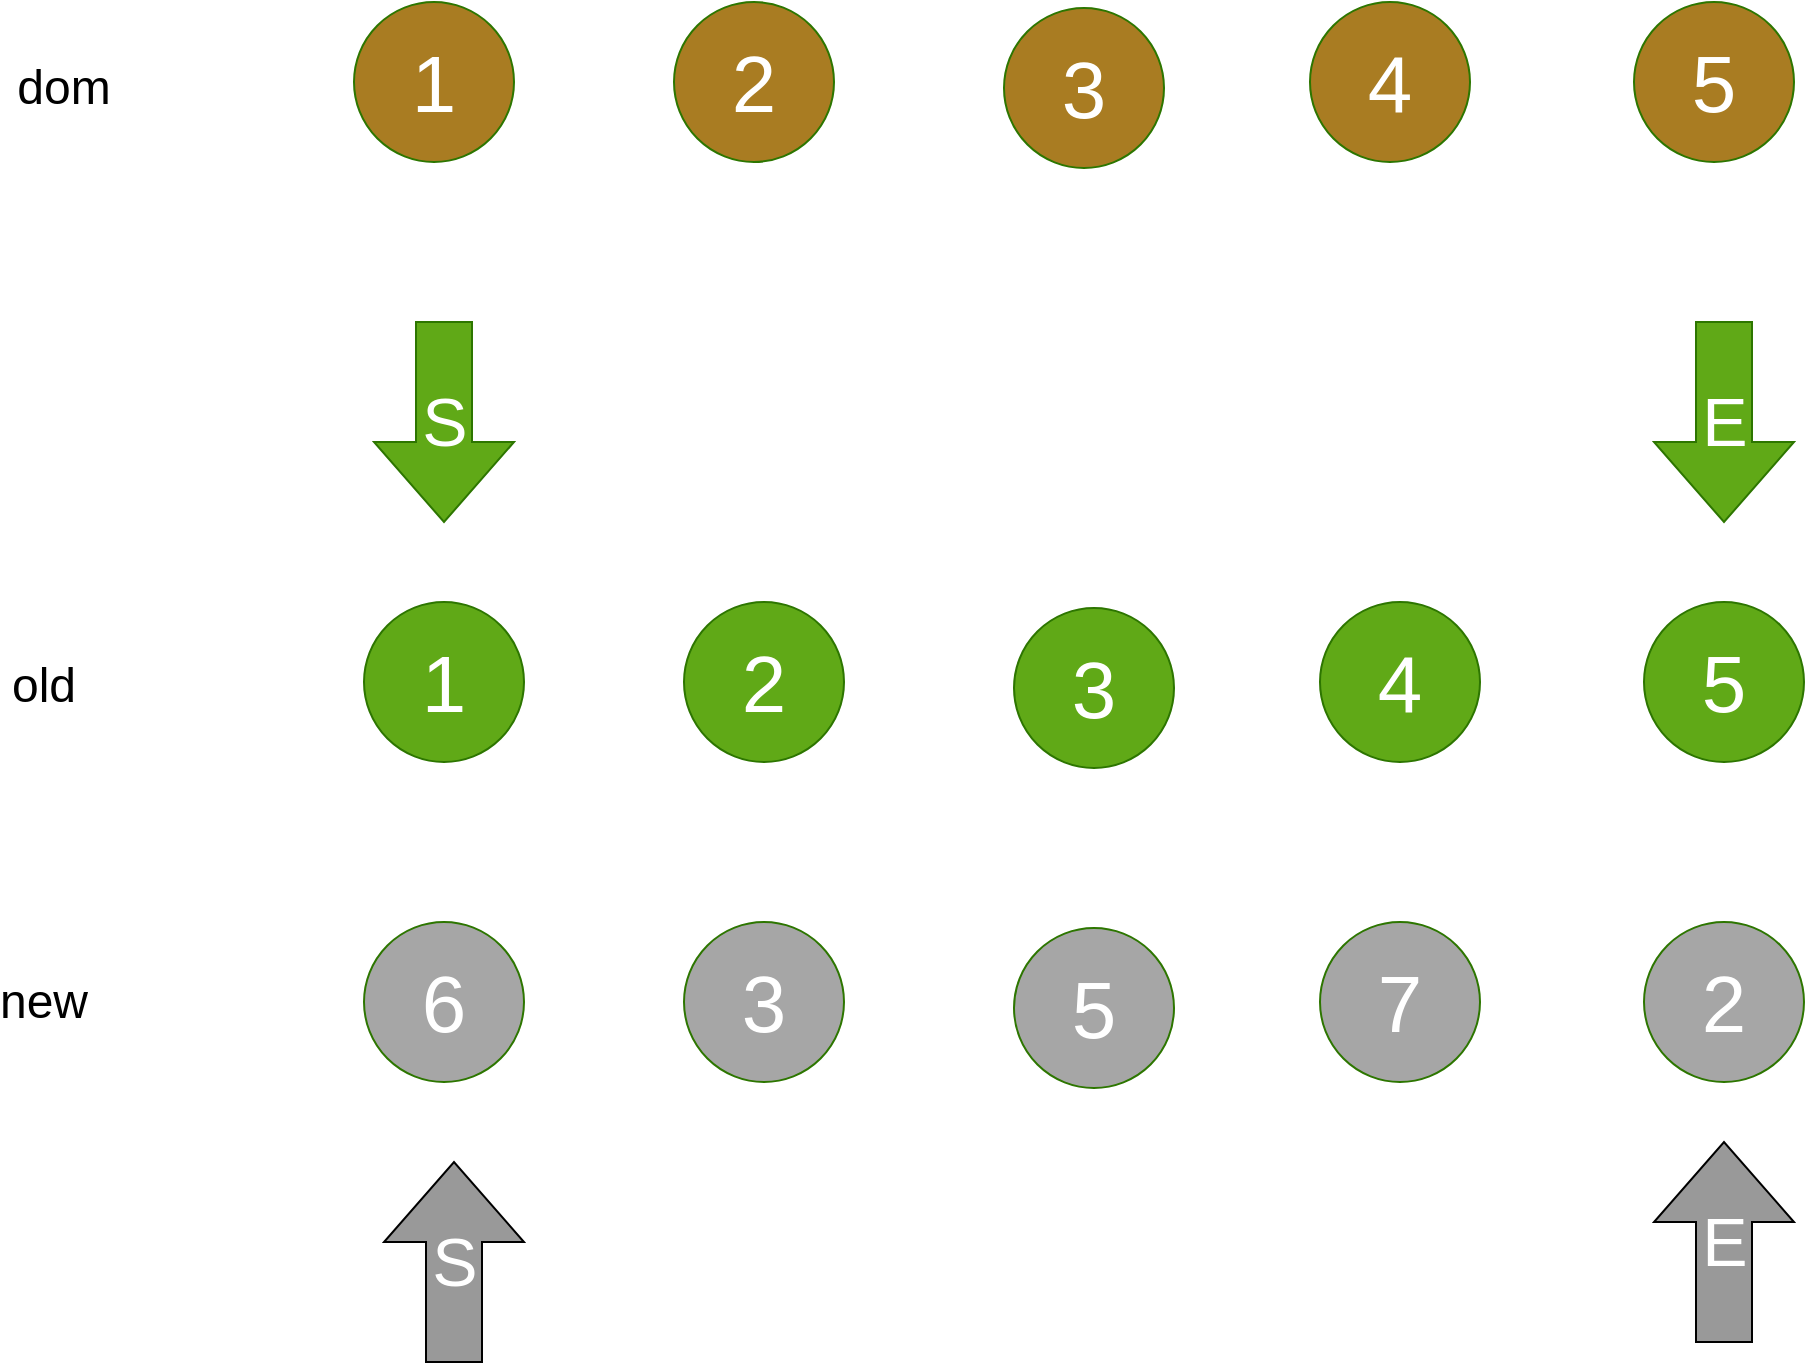 <mxfile version="14.2.4" type="embed" pages="2">
    <diagram id="W14g2gFY5f37G5V5l5MT" name="第 1 页">
        <mxGraphModel dx="471" dy="535" grid="1" gridSize="14" guides="1" tooltips="1" connect="1" arrows="1" fold="1" page="1" pageScale="1" pageWidth="1200" pageHeight="1600" background="#ffffff" math="0" shadow="0">
            <root>
                <mxCell id="0"/>
                <mxCell id="1" parent="0"/>
                <mxCell id="7" value="1" style="ellipse;whiteSpace=wrap;html=1;aspect=fixed;fillColor=#60A917;strokeColor=#2D7600;fontColor=#ffffff;shadow=0;flipV=1;fontSize=40;" parent="1" vertex="1">
                    <mxGeometry x="280" y="440" width="80" height="80" as="geometry"/>
                </mxCell>
                <mxCell id="8" value="&lt;span style=&quot;font-family: &amp;#34;helvetica&amp;#34; ; font-size: 40px&quot;&gt;5&lt;/span&gt;" style="ellipse;whiteSpace=wrap;html=1;aspect=fixed;fillColor=#60A917;strokeColor=#2D7600;fontColor=#ffffff;shadow=0;flipV=1;" parent="1" vertex="1">
                    <mxGeometry x="920" y="440" width="80" height="80" as="geometry"/>
                </mxCell>
                <mxCell id="9" value="&lt;span style=&quot;font-family: &amp;#34;helvetica&amp;#34; ; font-size: 40px&quot;&gt;4&lt;/span&gt;" style="ellipse;whiteSpace=wrap;html=1;aspect=fixed;fillColor=#60A917;strokeColor=#2D7600;fontColor=#ffffff;shadow=0;flipV=1;" parent="1" vertex="1">
                    <mxGeometry x="758" y="440" width="80" height="80" as="geometry"/>
                </mxCell>
                <mxCell id="10" value="&lt;span style=&quot;font-family: &amp;#34;helvetica&amp;#34; ; font-size: 40px&quot;&gt;3&lt;/span&gt;" style="ellipse;whiteSpace=wrap;html=1;aspect=fixed;fillColor=#60A917;strokeColor=#2D7600;fontColor=#ffffff;shadow=0;flipV=1;" parent="1" vertex="1">
                    <mxGeometry x="605" y="443" width="80" height="80" as="geometry"/>
                </mxCell>
                <mxCell id="11" value="&lt;span style=&quot;color: rgb(255 , 255 , 255) ; font-family: &amp;#34;helvetica&amp;#34; ; font-size: 40px ; font-style: normal ; font-weight: 400 ; letter-spacing: normal ; text-align: center ; text-indent: 0px ; text-transform: none ; word-spacing: 0px ; display: inline ; float: none&quot;&gt;2&lt;/span&gt;" style="ellipse;whiteSpace=wrap;html=1;aspect=fixed;fillColor=#60A917;strokeColor=#2D7600;fontColor=#ffffff;shadow=0;flipV=1;" parent="1" vertex="1">
                    <mxGeometry x="440" y="440" width="80" height="80" as="geometry"/>
                </mxCell>
                <mxCell id="12" value="&lt;span style=&quot;font-family: &amp;#34;helvetica&amp;#34; ; font-size: 40px&quot;&gt;6&lt;/span&gt;" style="ellipse;whiteSpace=wrap;html=1;aspect=fixed;strokeColor=#2D7600;fontColor=#ffffff;shadow=0;flipV=1;fillColor=#A6A6A6;" parent="1" vertex="1">
                    <mxGeometry x="280" y="600" width="80" height="80" as="geometry"/>
                </mxCell>
                <mxCell id="13" value="&lt;span style=&quot;font-family: &amp;#34;helvetica&amp;#34; ; font-size: 40px&quot;&gt;2&lt;/span&gt;" style="ellipse;whiteSpace=wrap;html=1;aspect=fixed;strokeColor=#2D7600;fontColor=#ffffff;shadow=0;flipV=1;fillColor=#A6A6A6;" parent="1" vertex="1">
                    <mxGeometry x="920" y="600" width="80" height="80" as="geometry"/>
                </mxCell>
                <mxCell id="14" value="&lt;span style=&quot;font-family: &amp;#34;helvetica&amp;#34; ; font-size: 40px&quot;&gt;7&lt;/span&gt;" style="ellipse;whiteSpace=wrap;html=1;aspect=fixed;strokeColor=#2D7600;fontColor=#ffffff;shadow=0;flipV=1;fillColor=#A6A6A6;" parent="1" vertex="1">
                    <mxGeometry x="758" y="600" width="80" height="80" as="geometry"/>
                </mxCell>
                <mxCell id="15" value="&lt;span style=&quot;font-family: &amp;#34;helvetica&amp;#34; ; font-size: 40px&quot;&gt;5&lt;/span&gt;" style="ellipse;whiteSpace=wrap;html=1;aspect=fixed;strokeColor=#2D7600;fontColor=#ffffff;shadow=0;flipV=1;fillColor=#A6A6A6;" parent="1" vertex="1">
                    <mxGeometry x="605" y="603" width="80" height="80" as="geometry"/>
                </mxCell>
                <mxCell id="16" value="&lt;span style=&quot;font-family: &amp;#34;helvetica&amp;#34; ; font-size: 40px&quot;&gt;3&lt;/span&gt;" style="ellipse;whiteSpace=wrap;html=1;aspect=fixed;strokeColor=#2D7600;fontColor=#ffffff;shadow=0;flipV=1;fillColor=#A6A6A6;" parent="1" vertex="1">
                    <mxGeometry x="440" y="600" width="80" height="80" as="geometry"/>
                </mxCell>
                <mxCell id="18" value="old" style="text;html=1;strokeColor=none;fillColor=none;align=center;verticalAlign=middle;whiteSpace=wrap;rounded=0;shadow=0;fontColor=#000000;fontSize=24;" parent="1" vertex="1">
                    <mxGeometry x="100" y="473" width="40" height="17" as="geometry"/>
                </mxCell>
                <mxCell id="19" value="new&lt;br&gt;" style="text;html=1;strokeColor=none;fillColor=none;align=center;verticalAlign=middle;whiteSpace=wrap;rounded=0;shadow=0;fontColor=#000000;fontSize=24;" parent="1" vertex="1">
                    <mxGeometry x="100" y="630" width="40" height="20" as="geometry"/>
                </mxCell>
                <mxCell id="21" value="&lt;font style=&quot;font-size: 34px&quot;&gt;S&lt;/font&gt;" style="html=1;shadow=0;dashed=0;align=center;verticalAlign=middle;shape=mxgraph.arrows2.arrow;dy=0.6;dx=40;direction=south;notch=0;fillColor=#60a917;strokeColor=#2D7600;fontColor=#ffffff;" parent="1" vertex="1">
                    <mxGeometry x="285" y="300" width="70" height="100" as="geometry"/>
                </mxCell>
                <mxCell id="22" value="&lt;span style=&quot;font-size: 34px&quot;&gt;E&lt;/span&gt;" style="html=1;shadow=0;dashed=0;align=center;verticalAlign=middle;shape=mxgraph.arrows2.arrow;dy=0.6;dx=40;direction=south;notch=0;fillColor=#60a917;strokeColor=#2D7600;fontColor=#ffffff;" parent="1" vertex="1">
                    <mxGeometry x="925" y="300" width="70" height="100" as="geometry"/>
                </mxCell>
                <mxCell id="23" value="&lt;span style=&quot;color: rgb(255 , 255 , 255) ; font-size: 34px&quot;&gt;S&lt;/span&gt;" style="html=1;shadow=0;dashed=0;align=center;verticalAlign=middle;shape=mxgraph.arrows2.arrow;dy=0.6;dx=40;direction=north;notch=0;fillColor=#999999;" parent="1" vertex="1">
                    <mxGeometry x="290" y="720" width="70" height="100" as="geometry"/>
                </mxCell>
                <mxCell id="24" value="&lt;font color=&quot;#ffffff&quot;&gt;&lt;span style=&quot;font-size: 34px&quot;&gt;E&lt;/span&gt;&lt;/font&gt;" style="html=1;shadow=0;dashed=0;align=center;verticalAlign=middle;shape=mxgraph.arrows2.arrow;dy=0.6;dx=40;direction=north;notch=0;fillColor=#999999;" parent="1" vertex="1">
                    <mxGeometry x="925" y="710" width="70" height="100" as="geometry"/>
                </mxCell>
                <mxCell id="25" value="1" style="ellipse;whiteSpace=wrap;html=1;aspect=fixed;strokeColor=#2D7600;fontColor=#ffffff;shadow=0;flipV=1;fontSize=40;fillColor=#A97C22;" parent="1" vertex="1">
                    <mxGeometry x="275" y="140" width="80" height="80" as="geometry"/>
                </mxCell>
                <mxCell id="26" value="&lt;span style=&quot;font-family: &amp;#34;helvetica&amp;#34; ; font-size: 40px&quot;&gt;5&lt;/span&gt;" style="ellipse;whiteSpace=wrap;html=1;aspect=fixed;strokeColor=#2D7600;fontColor=#ffffff;shadow=0;flipV=1;fillColor=#A97C22;" parent="1" vertex="1">
                    <mxGeometry x="915" y="140" width="80" height="80" as="geometry"/>
                </mxCell>
                <mxCell id="27" value="&lt;span style=&quot;font-family: &amp;#34;helvetica&amp;#34; ; font-size: 40px&quot;&gt;4&lt;/span&gt;" style="ellipse;whiteSpace=wrap;html=1;aspect=fixed;strokeColor=#2D7600;fontColor=#ffffff;shadow=0;flipV=1;fillColor=#A97C22;" parent="1" vertex="1">
                    <mxGeometry x="753" y="140" width="80" height="80" as="geometry"/>
                </mxCell>
                <mxCell id="28" value="&lt;span style=&quot;font-family: &amp;#34;helvetica&amp;#34; ; font-size: 40px&quot;&gt;3&lt;/span&gt;" style="ellipse;whiteSpace=wrap;html=1;aspect=fixed;strokeColor=#2D7600;fontColor=#ffffff;shadow=0;flipV=1;fillColor=#A97C22;" parent="1" vertex="1">
                    <mxGeometry x="600" y="143" width="80" height="80" as="geometry"/>
                </mxCell>
                <mxCell id="29" value="&lt;span style=&quot;color: rgb(255 , 255 , 255) ; font-family: &amp;#34;helvetica&amp;#34; ; font-size: 40px ; font-style: normal ; font-weight: 400 ; letter-spacing: normal ; text-align: center ; text-indent: 0px ; text-transform: none ; word-spacing: 0px ; display: inline ; float: none&quot;&gt;2&lt;/span&gt;" style="ellipse;whiteSpace=wrap;html=1;aspect=fixed;strokeColor=#2D7600;fontColor=#ffffff;shadow=0;flipV=1;fillColor=#A97C22;" parent="1" vertex="1">
                    <mxGeometry x="435" y="140" width="80" height="80" as="geometry"/>
                </mxCell>
                <mxCell id="31" value="dom" style="text;html=1;strokeColor=none;fillColor=none;align=center;verticalAlign=middle;whiteSpace=wrap;rounded=0;shadow=0;fontColor=#000000;fontSize=24;" parent="1" vertex="1">
                    <mxGeometry x="110" y="173" width="40" height="20" as="geometry"/>
                </mxCell>
            </root>
        </mxGraphModel>
    </diagram>
    <diagram id="yG1ab4v1WpOVff3sql0q" name="第 2 页">
        <mxGraphModel dx="471" dy="535" grid="1" gridSize="10" guides="1" tooltips="1" connect="1" arrows="1" fold="1" page="1" pageScale="1" pageWidth="1200" pageHeight="1600" background="#ffffff" math="0" shadow="0">
            <root>
                <mxCell id="5mYWdA_ucG3byOZyyoHX-0"/>
                <mxCell id="5mYWdA_ucG3byOZyyoHX-1" parent="5mYWdA_ucG3byOZyyoHX-0"/>
                <mxCell id="7vDiUJqge57_tWOELiIJ-0" value="1" style="ellipse;whiteSpace=wrap;html=1;aspect=fixed;fillColor=#60A917;strokeColor=#2D7600;fontColor=#ffffff;shadow=0;flipV=1;fontSize=40;" parent="5mYWdA_ucG3byOZyyoHX-1" vertex="1">
                    <mxGeometry x="280" y="440" width="80" height="80" as="geometry"/>
                </mxCell>
                <mxCell id="7vDiUJqge57_tWOELiIJ-1" value="&lt;span style=&quot;font-family: &amp;#34;helvetica&amp;#34; ; font-size: 40px&quot;&gt;5&lt;/span&gt;" style="ellipse;whiteSpace=wrap;html=1;aspect=fixed;fillColor=#60A917;strokeColor=#2D7600;fontColor=#ffffff;shadow=0;flipV=1;" parent="5mYWdA_ucG3byOZyyoHX-1" vertex="1">
                    <mxGeometry x="920" y="440" width="80" height="80" as="geometry"/>
                </mxCell>
                <mxCell id="7vDiUJqge57_tWOELiIJ-2" value="&lt;span style=&quot;font-family: &amp;#34;helvetica&amp;#34; ; font-size: 40px&quot;&gt;4&lt;/span&gt;" style="ellipse;whiteSpace=wrap;html=1;aspect=fixed;fillColor=#60A917;strokeColor=#2D7600;fontColor=#ffffff;shadow=0;flipV=1;" parent="5mYWdA_ucG3byOZyyoHX-1" vertex="1">
                    <mxGeometry x="758" y="440" width="80" height="80" as="geometry"/>
                </mxCell>
                <mxCell id="7vDiUJqge57_tWOELiIJ-3" value="&lt;span style=&quot;font-family: &amp;#34;helvetica&amp;#34; ; font-size: 40px&quot;&gt;und&lt;/span&gt;" style="ellipse;whiteSpace=wrap;html=1;aspect=fixed;fillColor=#60A917;strokeColor=#2D7600;fontColor=#ffffff;shadow=0;flipV=1;" parent="5mYWdA_ucG3byOZyyoHX-1" vertex="1">
                    <mxGeometry x="605" y="440.0" width="80" height="80" as="geometry"/>
                </mxCell>
                <mxCell id="7vDiUJqge57_tWOELiIJ-4" value="&lt;span style=&quot;color: rgb(255 , 255 , 255) ; font-family: &amp;#34;helvetica&amp;#34; ; font-size: 40px ; font-style: normal ; font-weight: 400 ; letter-spacing: normal ; text-align: center ; text-indent: 0px ; text-transform: none ; word-spacing: 0px ; display: inline ; float: none&quot;&gt;und&lt;/span&gt;" style="ellipse;whiteSpace=wrap;html=1;aspect=fixed;fillColor=#60A917;strokeColor=#2D7600;fontColor=#ffffff;shadow=0;flipV=1;" parent="5mYWdA_ucG3byOZyyoHX-1" vertex="1">
                    <mxGeometry x="440" y="440" width="80" height="80" as="geometry"/>
                </mxCell>
                <mxCell id="7vDiUJqge57_tWOELiIJ-5" value="&lt;span style=&quot;font-family: &amp;#34;helvetica&amp;#34; ; font-size: 40px&quot;&gt;6&lt;/span&gt;" style="ellipse;whiteSpace=wrap;html=1;aspect=fixed;strokeColor=#2D7600;fontColor=#ffffff;shadow=0;flipV=1;fillColor=#A6A6A6;" parent="5mYWdA_ucG3byOZyyoHX-1" vertex="1">
                    <mxGeometry x="280" y="600" width="80" height="80" as="geometry"/>
                </mxCell>
                <mxCell id="7vDiUJqge57_tWOELiIJ-6" value="&lt;span style=&quot;font-family: &amp;#34;helvetica&amp;#34; ; font-size: 40px&quot;&gt;2&lt;/span&gt;" style="ellipse;whiteSpace=wrap;html=1;aspect=fixed;strokeColor=#2D7600;fontColor=#ffffff;shadow=0;flipV=1;fillColor=#A6A6A6;" parent="5mYWdA_ucG3byOZyyoHX-1" vertex="1">
                    <mxGeometry x="920" y="600" width="80" height="80" as="geometry"/>
                </mxCell>
                <mxCell id="7vDiUJqge57_tWOELiIJ-7" value="&lt;span style=&quot;font-family: &amp;#34;helvetica&amp;#34; ; font-size: 40px&quot;&gt;7&lt;/span&gt;" style="ellipse;whiteSpace=wrap;html=1;aspect=fixed;strokeColor=#2D7600;fontColor=#ffffff;shadow=0;flipV=1;fillColor=#A6A6A6;" parent="5mYWdA_ucG3byOZyyoHX-1" vertex="1">
                    <mxGeometry x="758" y="600" width="80" height="80" as="geometry"/>
                </mxCell>
                <mxCell id="7vDiUJqge57_tWOELiIJ-8" value="&lt;span style=&quot;font-family: &amp;#34;helvetica&amp;#34; ; font-size: 40px&quot;&gt;5&lt;/span&gt;" style="ellipse;whiteSpace=wrap;html=1;aspect=fixed;strokeColor=#2D7600;fontColor=#ffffff;shadow=0;flipV=1;fillColor=#A6A6A6;" parent="5mYWdA_ucG3byOZyyoHX-1" vertex="1">
                    <mxGeometry x="605" y="600.0" width="80" height="80" as="geometry"/>
                </mxCell>
                <mxCell id="7vDiUJqge57_tWOELiIJ-9" value="&lt;span style=&quot;font-family: &amp;#34;helvetica&amp;#34; ; font-size: 40px&quot;&gt;3&lt;/span&gt;" style="ellipse;whiteSpace=wrap;html=1;aspect=fixed;strokeColor=#2D7600;fontColor=#ffffff;shadow=0;flipV=1;fillColor=#A6A6A6;" parent="5mYWdA_ucG3byOZyyoHX-1" vertex="1">
                    <mxGeometry x="440" y="600" width="80" height="80" as="geometry"/>
                </mxCell>
                <mxCell id="7vDiUJqge57_tWOELiIJ-10" value="old" style="text;html=1;strokeColor=none;fillColor=none;align=center;verticalAlign=middle;whiteSpace=wrap;rounded=0;shadow=0;fontColor=#000000;fontSize=24;" parent="5mYWdA_ucG3byOZyyoHX-1" vertex="1">
                    <mxGeometry x="100" y="471.5" width="40" height="17" as="geometry"/>
                </mxCell>
                <mxCell id="7vDiUJqge57_tWOELiIJ-11" value="new&lt;br&gt;" style="text;html=1;strokeColor=none;fillColor=none;align=center;verticalAlign=middle;whiteSpace=wrap;rounded=0;shadow=0;fontColor=#000000;fontSize=24;" parent="5mYWdA_ucG3byOZyyoHX-1" vertex="1">
                    <mxGeometry x="100" y="630" width="40" height="20" as="geometry"/>
                </mxCell>
                <mxCell id="7vDiUJqge57_tWOELiIJ-12" value="&lt;font style=&quot;font-size: 34px&quot;&gt;S&lt;/font&gt;" style="html=1;shadow=0;dashed=0;align=center;verticalAlign=middle;shape=mxgraph.arrows2.arrow;dy=0.6;dx=40;direction=south;notch=0;fillColor=#60a917;strokeColor=#2D7600;fontColor=#ffffff;" parent="5mYWdA_ucG3byOZyyoHX-1" vertex="1">
                    <mxGeometry x="285" y="300" width="70" height="100" as="geometry"/>
                </mxCell>
                <mxCell id="7vDiUJqge57_tWOELiIJ-13" value="&lt;span style=&quot;font-size: 34px&quot;&gt;E&lt;/span&gt;" style="html=1;shadow=0;dashed=0;align=center;verticalAlign=middle;shape=mxgraph.arrows2.arrow;dy=0.6;dx=40;direction=south;notch=0;fillColor=#60a917;strokeColor=#2D7600;fontColor=#ffffff;" parent="5mYWdA_ucG3byOZyyoHX-1" vertex="1">
                    <mxGeometry x="763" y="280" width="70" height="100" as="geometry"/>
                </mxCell>
                <mxCell id="7vDiUJqge57_tWOELiIJ-14" value="&lt;span style=&quot;color: rgb(255 , 255 , 255) ; font-size: 34px&quot;&gt;S&lt;/span&gt;" style="html=1;shadow=0;dashed=0;align=center;verticalAlign=middle;shape=mxgraph.arrows2.arrow;dy=0.6;dx=40;direction=north;notch=0;fillColor=#999999;" parent="5mYWdA_ucG3byOZyyoHX-1" vertex="1">
                    <mxGeometry x="1040" y="810" width="70" height="100" as="geometry"/>
                </mxCell>
                <mxCell id="7vDiUJqge57_tWOELiIJ-15" value="&lt;font color=&quot;#ffffff&quot;&gt;&lt;span style=&quot;font-size: 34px&quot;&gt;E&lt;/span&gt;&lt;/font&gt;" style="html=1;shadow=0;dashed=0;align=center;verticalAlign=middle;shape=mxgraph.arrows2.arrow;dy=0.6;dx=40;direction=north;notch=0;fillColor=#999999;" parent="5mYWdA_ucG3byOZyyoHX-1" vertex="1">
                    <mxGeometry x="925" y="710" width="70" height="100" as="geometry"/>
                </mxCell>
                <mxCell id="7vDiUJqge57_tWOELiIJ-16" value="1" style="ellipse;whiteSpace=wrap;html=1;aspect=fixed;fontColor=#ffffff;shadow=0;flipV=1;fontSize=40;fillColor=#A97C22;dashed=1;strokeColor=#CC0000;strokeWidth=3;" parent="5mYWdA_ucG3byOZyyoHX-1" vertex="1">
                    <mxGeometry x="913" y="143" width="80" height="80" as="geometry"/>
                </mxCell>
                <mxCell id="7vDiUJqge57_tWOELiIJ-17" value="&lt;span style=&quot;font-family: &amp;#34;helvetica&amp;#34; ; font-size: 40px&quot;&gt;5&lt;/span&gt;" style="ellipse;whiteSpace=wrap;html=1;aspect=fixed;strokeColor=#2D7600;fontColor=#ffffff;shadow=0;flipV=1;fillColor=#A97C22;flipH=1;" parent="5mYWdA_ucG3byOZyyoHX-1" vertex="1">
                    <mxGeometry x="473" y="143.0" width="80" height="80" as="geometry"/>
                </mxCell>
                <mxCell id="7vDiUJqge57_tWOELiIJ-18" value="&lt;span style=&quot;font-family: &amp;#34;helvetica&amp;#34; ; font-size: 40px&quot;&gt;4&lt;/span&gt;" style="ellipse;whiteSpace=wrap;html=1;aspect=fixed;fontColor=#ffffff;shadow=0;flipV=1;fillColor=#A97C22;dashed=1;strokeColor=#CC0000;strokeWidth=3;" parent="5mYWdA_ucG3byOZyyoHX-1" vertex="1">
                    <mxGeometry x="1060" y="143" width="80" height="80" as="geometry"/>
                </mxCell>
                <mxCell id="7vDiUJqge57_tWOELiIJ-19" value="&lt;span style=&quot;font-family: &amp;#34;helvetica&amp;#34; ; font-size: 40px&quot;&gt;3&lt;/span&gt;" style="ellipse;whiteSpace=wrap;html=1;aspect=fixed;strokeColor=#2D7600;fontColor=#ffffff;shadow=0;flipV=0;fillColor=#A97C22;flipH=1;" parent="5mYWdA_ucG3byOZyyoHX-1" vertex="1">
                    <mxGeometry x="327" y="143.0" width="80" height="80" as="geometry"/>
                </mxCell>
                <mxCell id="7vDiUJqge57_tWOELiIJ-20" value="&lt;span style=&quot;color: rgb(255 , 255 , 255) ; font-family: &amp;#34;helvetica&amp;#34; ; font-size: 40px ; font-style: normal ; font-weight: 400 ; letter-spacing: normal ; text-align: center ; text-indent: 0px ; text-transform: none ; word-spacing: 0px ; display: inline ; float: none&quot;&gt;2&lt;/span&gt;" style="ellipse;whiteSpace=wrap;html=1;aspect=fixed;strokeColor=#2D7600;fontColor=#ffffff;shadow=0;flipV=1;fillColor=#A97C22;flipH=1;" parent="5mYWdA_ucG3byOZyyoHX-1" vertex="1">
                    <mxGeometry x="767" y="143.0" width="80" height="80" as="geometry"/>
                </mxCell>
                <mxCell id="7vDiUJqge57_tWOELiIJ-21" value="dom" style="text;html=1;strokeColor=none;fillColor=none;align=center;verticalAlign=middle;whiteSpace=wrap;rounded=0;shadow=0;fontColor=#000000;fontSize=24;" parent="5mYWdA_ucG3byOZyyoHX-1" vertex="1">
                    <mxGeometry x="100" y="173" width="40" height="20" as="geometry"/>
                </mxCell>
                <mxCell id="7vDiUJqge57_tWOELiIJ-22" value="&lt;span style=&quot;font-family: &amp;#34;helvetica&amp;#34; ; font-size: 40px&quot;&gt;6&lt;/span&gt;" style="ellipse;whiteSpace=wrap;html=1;aspect=fixed;strokeColor=#2D7600;fontColor=#ffffff;shadow=0;flipV=1;fillColor=#A6A6A6;flipH=1;" parent="5mYWdA_ucG3byOZyyoHX-1" vertex="1">
                    <mxGeometry x="180" y="143.0" width="80" height="80" as="geometry"/>
                </mxCell>
                <mxCell id="7vDiUJqge57_tWOELiIJ-23" value="&lt;span style=&quot;font-family: &amp;#34;helvetica&amp;#34; ; font-size: 40px&quot;&gt;7&lt;/span&gt;" style="ellipse;whiteSpace=wrap;html=1;aspect=fixed;strokeColor=#2D7600;fontColor=#ffffff;shadow=0;flipV=1;fillColor=#A6A6A6;flipH=1;" parent="5mYWdA_ucG3byOZyyoHX-1" vertex="1">
                    <mxGeometry x="620" y="143" width="80" height="80" as="geometry"/>
                </mxCell>
                <mxCell id="9iF1gr60AJGZ464ZwkKy-0" style="edgeStyle=orthogonalEdgeStyle;rounded=0;orthogonalLoop=1;jettySize=auto;html=1;exitX=0;exitY=0;exitDx=30;exitDy=21;exitPerimeter=0;" parent="5mYWdA_ucG3byOZyyoHX-1" source="7vDiUJqge57_tWOELiIJ-14" target="7vDiUJqge57_tWOELiIJ-14" edge="1">
                    <mxGeometry relative="1" as="geometry"/>
                </mxCell>
            </root>
        </mxGraphModel>
    </diagram>
</mxfile>